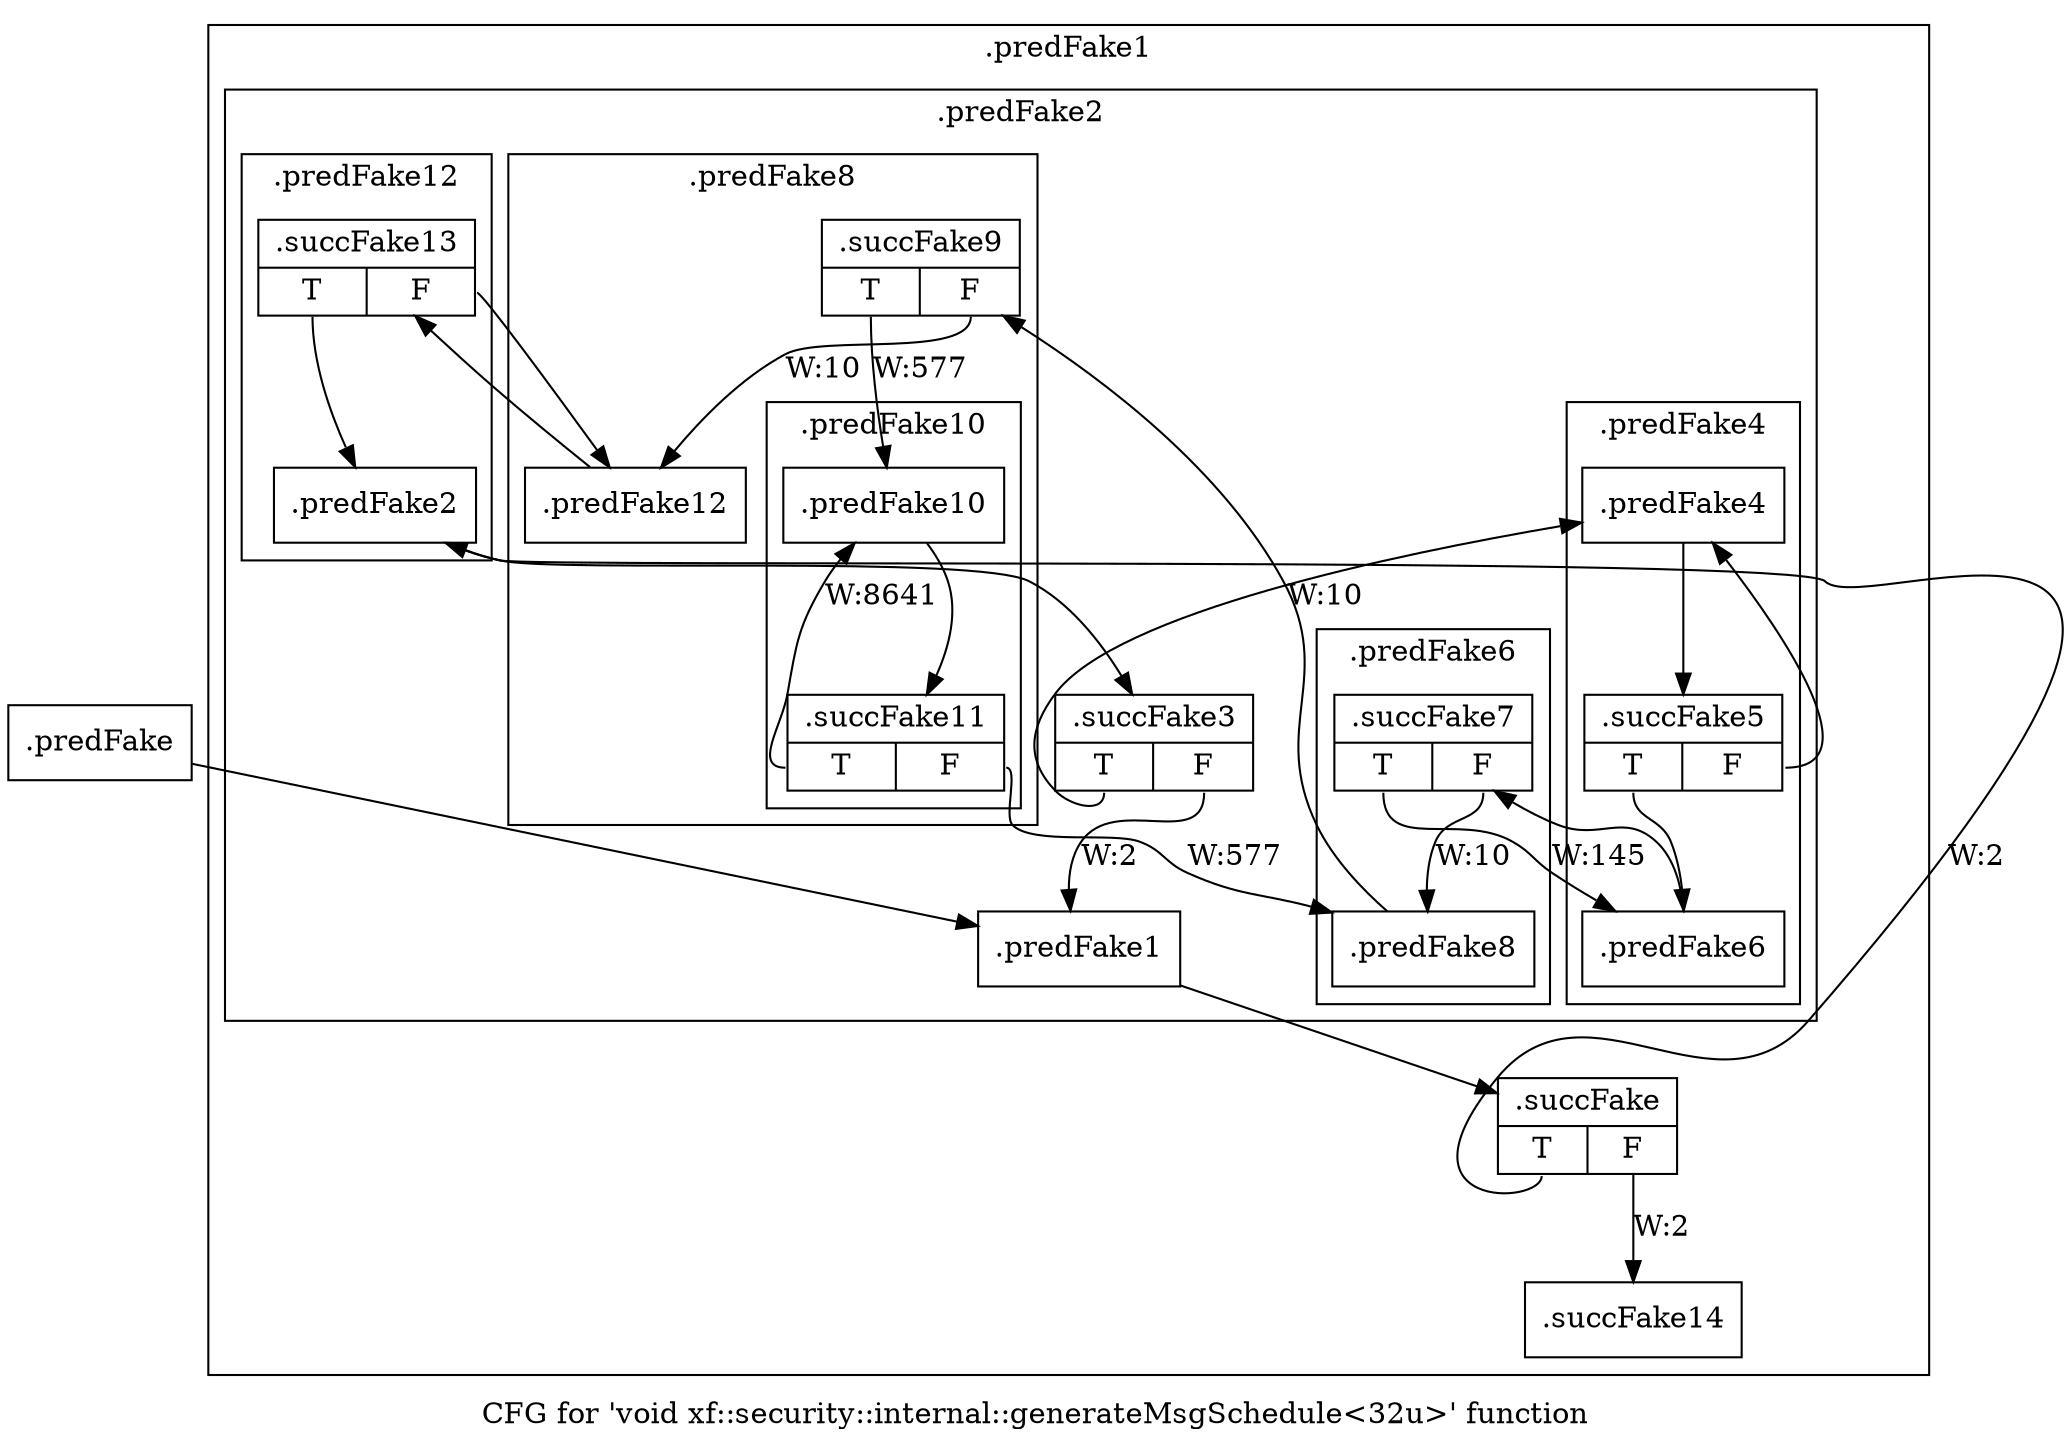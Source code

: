 digraph "CFG for 'void xf::security::internal::generateMsgSchedule\<32u\>' function" {
	label="CFG for 'void xf::security::internal::generateMsgSchedule\<32u\>' function";

	Node0x5be70c0 [shape=record,filename="",linenumber="",label="{.predFake}"];
	Node0x5be70c0 -> Node0x5c0c3e0[ callList="" memoryops="" filename="./sha1.hpp" execusionnum="1"];
	Node0x613d5d0 [shape=record,filename="./sha1.hpp",linenumber="430",label="{.succFake14}"];
subgraph cluster_0 {
	label=".predFake1";
	tripcount="1";
	invocationtime="1";

subgraph cluster_0_0 {
	label=".predFake2";
	tripcount="9";
	invocationtime="2";

subgraph cluster_0_0_0 {
	label=".predFake4";
	tripcount="0";
	invocationtime="10";

	Node0x5c0c5c0 [shape=record,filename="./sha1.hpp",linenumber="404",label="{.predFake4}"];
	Node0x5c0c5c0 -> Node0x613d8d0[ callList="" memoryops="" filename="./sha1.hpp" execusionnum="0"];
	Node0x613d8d0 [shape=record,filename="./sha1.hpp",linenumber="404",label="{.succFake5|{<s0>T|<s1>F}}"];
	Node0x613d8d0:s0 -> Node0x5c0c6b0[ callList="" memoryops="" filename="./sha1.hpp" execusionnum="0"];
	Node0x613d8d0:s1 -> Node0x5c0c5c0;
}
subgraph cluster_0_0_1 {
	label=".predFake6";
	tripcount="144";
	invocationtime="10";

	Node0x5c0c6b0 [shape=record,filename="./sha1.hpp",linenumber="408",label="{.predFake6}"];
	Node0x5c0c6b0 -> Node0x613f310[ callList="" memoryops="" filename="./sha1.hpp" execusionnum="153"];
	Node0x613f310 [shape=record,filename="./sha1.hpp",linenumber="408",label="{.succFake7|{<s0>T|<s1>F}}"];
	Node0x613f310:s0 -> Node0x5c0c6b0[label="W:145" callList="" memoryops="" filename="./sha1.hpp" execusionnum="144"];
	Node0x613f310:s1 -> Node0x5c0c890[label="W:10" callList="" memoryops="" filename="./sha1.hpp" execusionnum="9"];
}
subgraph cluster_0_0_2 {
	label=".predFake8";
	tripcount="576";
	invocationtime="10";

subgraph cluster_0_0_2_0 {
	label=".predFake10";
	tripcount="8640";
	invocationtime="577";

	Node0x5c0c980 [shape=record,filename="./sha1.hpp",linenumber="419",label="{.predFake10}"];
	Node0x5c0c980 -> Node0x61401a0[ callList="" memoryops="" filename="./sha1.hpp" execusionnum="9216"];
	Node0x61401a0 [shape=record,filename="./sha1.hpp",linenumber="419",label="{.succFake11|{<s0>T|<s1>F}}"];
	Node0x61401a0:s0 -> Node0x5c0c980[label="W:8641" callList="" memoryops="" filename="./sha1.hpp" execusionnum="8640"];
	Node0x61401a0:s1 -> Node0x5c0c890[label="W:577" callList="" memoryops="" filename="./sha1.hpp" execusionnum="576"];
}
	Node0x5c0c890 [shape=record,filename="./sha1.hpp",linenumber="416",label="{.predFake8}"];
	Node0x5c0c890 -> Node0x613cf60[ callList="" memoryops="" filename="./sha1.hpp" execusionnum="585"];
	Node0x613cf60 [shape=record,filename="./sha1.hpp",linenumber="416",label="{.succFake9|{<s0>T|<s1>F}}"];
	Node0x613cf60:s0 -> Node0x5c0c980[label="W:577" callList="" memoryops="" filename="./sha1.hpp" execusionnum="576"];
	Node0x613cf60:s1 -> Node0x5c0cb60[label="W:10" callList="" memoryops="" filename="./sha1.hpp" execusionnum="9"];
}
subgraph cluster_0_0_3 {
	label=".predFake12";
	tripcount="0";
	invocationtime="10";

	Node0x5c0cb60 [shape=record,filename="./sha1.hpp",linenumber="425",label="{.predFake12}"];
	Node0x5c0cb60 -> Node0x613d4f0[ callList="" memoryops="" filename="./sha1.hpp" execusionnum="0"];
	Node0x613d4f0 [shape=record,filename="./sha1.hpp",linenumber="425",label="{.succFake13|{<s0>T|<s1>F}}"];
	Node0x613d4f0:s0 -> Node0x5c0c4d0[ callList="" memoryops="" filename="./sha1.hpp" execusionnum="0"];
	Node0x613d4f0:s1 -> Node0x5c0cb60;
}
	Node0x5c0c4d0 [shape=record,filename="./sha1.hpp",linenumber="398",label="{.predFake2}"];
	Node0x5c0c4d0 -> Node0x613d7d0[ callList="" memoryops="" filename="./sha1.hpp" execusionnum="10"];
	Node0x613d7d0 [shape=record,filename="./sha1.hpp",linenumber="398",label="{.succFake3|{<s0>T|<s1>F}}"];
	Node0x613d7d0:s0 -> Node0x5c0c5c0[label="W:10" callList="" memoryops="" filename="./sha1.hpp" execusionnum="9"];
	Node0x613d7d0:s1 -> Node0x5c0c3e0[label="W:2" callList="" memoryops="" filename="./sha1.hpp" execusionnum="1"];
}
	Node0x5c0c3e0 [shape=record,filename="./sha1.hpp",linenumber="393",label="{.predFake1}"];
	Node0x5c0c3e0 -> Node0x613d920[ callList="" memoryops="" filename="./sha1.hpp" execusionnum="2"];
	Node0x613d920 [shape=record,filename="./sha1.hpp",linenumber="393",label="{.succFake|{<s0>T|<s1>F}}"];
	Node0x613d920:s0 -> Node0x5c0c4d0[label="W:2" callList="" memoryops="" filename="./sha1.hpp" execusionnum="1"];
	Node0x613d920:s1 -> Node0x613d5d0[label="W:2" callList="" memoryops="" filename="./sha1.hpp" execusionnum="1"];
}
}
